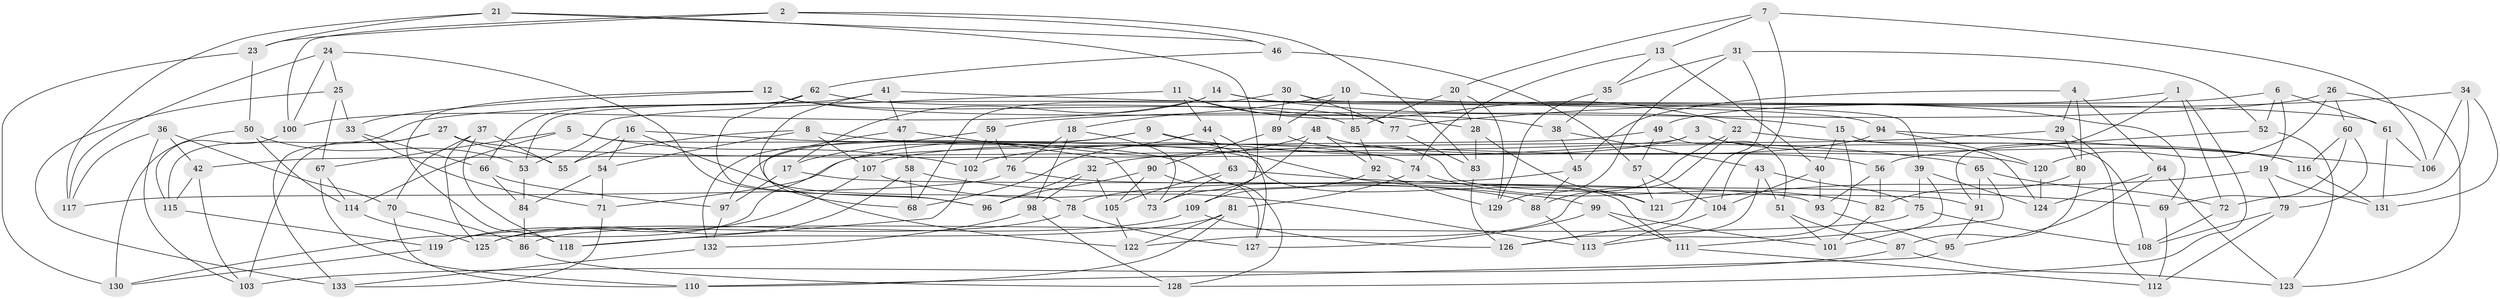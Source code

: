 // coarse degree distribution, {9: 0.12962962962962962, 8: 0.12962962962962962, 7: 0.07407407407407407, 3: 0.12962962962962962, 11: 0.037037037037037035, 10: 0.037037037037037035, 4: 0.3888888888888889, 6: 0.037037037037037035, 5: 0.037037037037037035}
// Generated by graph-tools (version 1.1) at 2025/53/03/04/25 22:53:55]
// undirected, 133 vertices, 266 edges
graph export_dot {
  node [color=gray90,style=filled];
  1;
  2;
  3;
  4;
  5;
  6;
  7;
  8;
  9;
  10;
  11;
  12;
  13;
  14;
  15;
  16;
  17;
  18;
  19;
  20;
  21;
  22;
  23;
  24;
  25;
  26;
  27;
  28;
  29;
  30;
  31;
  32;
  33;
  34;
  35;
  36;
  37;
  38;
  39;
  40;
  41;
  42;
  43;
  44;
  45;
  46;
  47;
  48;
  49;
  50;
  51;
  52;
  53;
  54;
  55;
  56;
  57;
  58;
  59;
  60;
  61;
  62;
  63;
  64;
  65;
  66;
  67;
  68;
  69;
  70;
  71;
  72;
  73;
  74;
  75;
  76;
  77;
  78;
  79;
  80;
  81;
  82;
  83;
  84;
  85;
  86;
  87;
  88;
  89;
  90;
  91;
  92;
  93;
  94;
  95;
  96;
  97;
  98;
  99;
  100;
  101;
  102;
  103;
  104;
  105;
  106;
  107;
  108;
  109;
  110;
  111;
  112;
  113;
  114;
  115;
  116;
  117;
  118;
  119;
  120;
  121;
  122;
  123;
  124;
  125;
  126;
  127;
  128;
  129;
  130;
  131;
  132;
  133;
  1 -- 128;
  1 -- 72;
  1 -- 49;
  1 -- 91;
  2 -- 46;
  2 -- 23;
  2 -- 83;
  2 -- 100;
  3 -- 42;
  3 -- 107;
  3 -- 124;
  3 -- 116;
  4 -- 45;
  4 -- 64;
  4 -- 29;
  4 -- 80;
  5 -- 111;
  5 -- 114;
  5 -- 102;
  5 -- 67;
  6 -- 115;
  6 -- 19;
  6 -- 61;
  6 -- 52;
  7 -- 104;
  7 -- 13;
  7 -- 106;
  7 -- 20;
  8 -- 74;
  8 -- 107;
  8 -- 54;
  8 -- 55;
  9 -- 65;
  9 -- 121;
  9 -- 17;
  9 -- 97;
  10 -- 89;
  10 -- 85;
  10 -- 69;
  10 -- 18;
  11 -- 22;
  11 -- 53;
  11 -- 44;
  11 -- 28;
  12 -- 77;
  12 -- 118;
  12 -- 38;
  12 -- 33;
  13 -- 35;
  13 -- 40;
  13 -- 74;
  14 -- 17;
  14 -- 15;
  14 -- 100;
  14 -- 61;
  15 -- 40;
  15 -- 113;
  15 -- 108;
  16 -- 122;
  16 -- 55;
  16 -- 128;
  16 -- 54;
  17 -- 97;
  17 -- 93;
  18 -- 98;
  18 -- 73;
  18 -- 76;
  19 -- 79;
  19 -- 131;
  19 -- 121;
  20 -- 28;
  20 -- 85;
  20 -- 129;
  21 -- 46;
  21 -- 117;
  21 -- 23;
  21 -- 109;
  22 -- 122;
  22 -- 116;
  22 -- 88;
  23 -- 50;
  23 -- 130;
  24 -- 117;
  24 -- 100;
  24 -- 96;
  24 -- 25;
  25 -- 67;
  25 -- 133;
  25 -- 33;
  26 -- 123;
  26 -- 120;
  26 -- 60;
  26 -- 59;
  27 -- 103;
  27 -- 55;
  27 -- 133;
  27 -- 120;
  28 -- 83;
  28 -- 121;
  29 -- 80;
  29 -- 112;
  29 -- 32;
  30 -- 68;
  30 -- 77;
  30 -- 39;
  30 -- 89;
  31 -- 35;
  31 -- 129;
  31 -- 52;
  31 -- 126;
  32 -- 98;
  32 -- 105;
  32 -- 96;
  33 -- 71;
  33 -- 66;
  34 -- 106;
  34 -- 72;
  34 -- 77;
  34 -- 131;
  35 -- 129;
  35 -- 38;
  36 -- 42;
  36 -- 70;
  36 -- 117;
  36 -- 103;
  37 -- 70;
  37 -- 125;
  37 -- 118;
  37 -- 55;
  38 -- 43;
  38 -- 45;
  39 -- 124;
  39 -- 101;
  39 -- 75;
  40 -- 93;
  40 -- 104;
  41 -- 78;
  41 -- 94;
  41 -- 47;
  41 -- 53;
  42 -- 103;
  42 -- 115;
  43 -- 75;
  43 -- 51;
  43 -- 126;
  44 -- 63;
  44 -- 68;
  44 -- 127;
  45 -- 88;
  45 -- 78;
  46 -- 57;
  46 -- 62;
  47 -- 73;
  47 -- 58;
  47 -- 68;
  48 -- 73;
  48 -- 56;
  48 -- 92;
  48 -- 130;
  49 -- 51;
  49 -- 57;
  49 -- 71;
  50 -- 130;
  50 -- 114;
  50 -- 53;
  51 -- 87;
  51 -- 101;
  52 -- 56;
  52 -- 123;
  53 -- 84;
  54 -- 71;
  54 -- 84;
  56 -- 93;
  56 -- 82;
  57 -- 121;
  57 -- 104;
  58 -- 99;
  58 -- 125;
  58 -- 68;
  59 -- 132;
  59 -- 76;
  59 -- 102;
  60 -- 116;
  60 -- 69;
  60 -- 79;
  61 -- 106;
  61 -- 131;
  62 -- 96;
  62 -- 66;
  62 -- 85;
  63 -- 69;
  63 -- 73;
  63 -- 105;
  64 -- 123;
  64 -- 95;
  64 -- 124;
  65 -- 91;
  65 -- 72;
  65 -- 111;
  66 -- 97;
  66 -- 84;
  67 -- 114;
  67 -- 110;
  69 -- 112;
  70 -- 86;
  70 -- 110;
  71 -- 133;
  72 -- 108;
  74 -- 81;
  74 -- 82;
  75 -- 108;
  75 -- 86;
  76 -- 88;
  76 -- 117;
  77 -- 83;
  78 -- 127;
  78 -- 119;
  79 -- 108;
  79 -- 112;
  80 -- 82;
  80 -- 87;
  81 -- 118;
  81 -- 110;
  81 -- 122;
  82 -- 101;
  83 -- 126;
  84 -- 86;
  85 -- 92;
  86 -- 128;
  87 -- 123;
  87 -- 103;
  88 -- 113;
  89 -- 90;
  89 -- 91;
  90 -- 105;
  90 -- 96;
  90 -- 127;
  91 -- 95;
  92 -- 109;
  92 -- 129;
  93 -- 95;
  94 -- 106;
  94 -- 102;
  94 -- 120;
  95 -- 110;
  97 -- 132;
  98 -- 132;
  98 -- 128;
  99 -- 111;
  99 -- 101;
  99 -- 127;
  100 -- 115;
  102 -- 118;
  104 -- 113;
  105 -- 122;
  107 -- 119;
  107 -- 113;
  109 -- 126;
  109 -- 125;
  111 -- 112;
  114 -- 125;
  115 -- 119;
  116 -- 131;
  119 -- 130;
  120 -- 124;
  132 -- 133;
}
